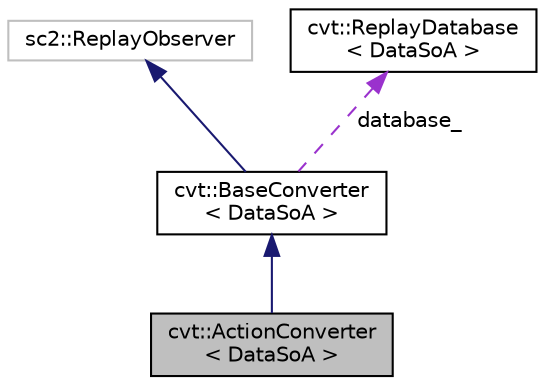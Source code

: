 digraph "cvt::ActionConverter&lt; DataSoA &gt;"
{
 // LATEX_PDF_SIZE
  edge [fontname="Helvetica",fontsize="10",labelfontname="Helvetica",labelfontsize="10"];
  node [fontname="Helvetica",fontsize="10",shape=record];
  Node1 [label="cvt::ActionConverter\l\< DataSoA \>",height=0.2,width=0.4,color="black", fillcolor="grey75", style="filled", fontcolor="black",tooltip="The alphastar dataset only saves if the player makes an action and its associated preceding observati..."];
  Node2 -> Node1 [dir="back",color="midnightblue",fontsize="10",style="solid",fontname="Helvetica"];
  Node2 [label="cvt::BaseConverter\l\< DataSoA \>",height=0.2,width=0.4,color="black", fillcolor="white", style="filled",URL="$d4/dc4/classcvt_1_1BaseConverter.html",tooltip="Base replay observer and converter that implements functions common to all the other sampling variant..."];
  Node3 -> Node2 [dir="back",color="midnightblue",fontsize="10",style="solid",fontname="Helvetica"];
  Node3 [label="sc2::ReplayObserver",height=0.2,width=0.4,color="grey75", fillcolor="white", style="filled",tooltip=" "];
  Node4 -> Node2 [dir="back",color="darkorchid3",fontsize="10",style="dashed",label=" database_" ,fontname="Helvetica"];
  Node4 [label="cvt::ReplayDatabase\l\< DataSoA \>",height=0.2,width=0.4,color="black", fillcolor="white", style="filled",URL="$d2/dad/classcvt_1_1ReplayDatabase.html",tooltip=" "];
}
